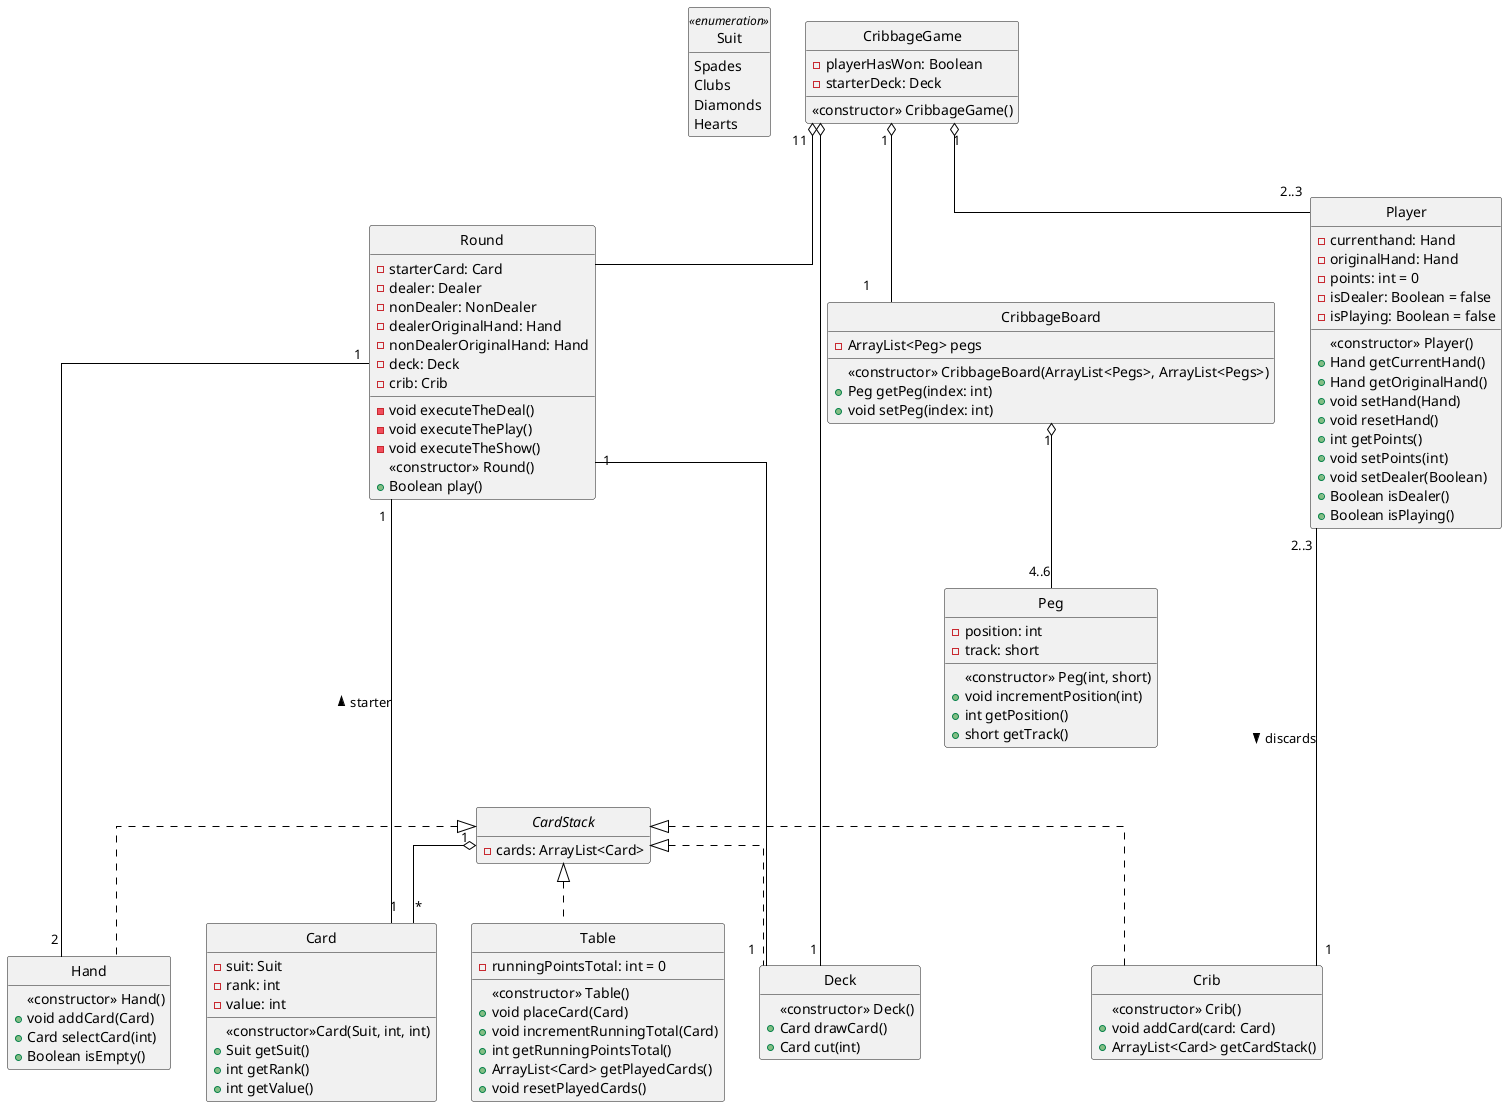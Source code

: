 @startuml system_model
skinparam linetype ortho
skinparam style strictuml
skinparam ArrowColor #black
hide empty members

/' Declarations '/

enum Suit << enumeration >> {
    Spades
    Clubs
    Diamonds
    Hearts
}

class Card {
    -suit: Suit
    -rank: int
    -value: int
    <<constructor>>Card(Suit, int, int)
    +Suit getSuit()
    +int getRank()
    +int getValue()
}

interface CardStack {
    -cards: ArrayList<Card>
}

class Deck {
    <<constructor>> Deck()
    +Card drawCard()
    +Card cut(int)
}

class Hand {
    <<constructor>> Hand()
    +void addCard(Card)
    +Card selectCard(int)
    +Boolean isEmpty()
}

class Crib {
    <<constructor>> Crib()
    +void addCard(card: Card)
    +ArrayList<Card> getCardStack()
}

class Peg {
    -position: int
    -track: short
    <<constructor>> Peg(int, short)
    +void incrementPosition(int)
    +int getPosition()
    +short getTrack()
}

class CribbageBoard {
    -ArrayList<Peg> pegs
    <<constructor>> CribbageBoard(ArrayList<Pegs>, ArrayList<Pegs>)
    +Peg getPeg(index: int)
    +void setPeg(index: int)
}

class Player {
    -currenthand: Hand
    -originalHand: Hand
    -points: int = 0
    -isDealer: Boolean = false
    -isPlaying: Boolean = false
    <<constructor>> Player()
    +Hand getCurrentHand()
    +Hand getOriginalHand()
    +void setHand(Hand)
    +void resetHand()
    +int getPoints()
    +void setPoints(int)
    +void setDealer(Boolean)
    +Boolean isDealer()
    +Boolean isPlaying()
}

class Table {
    -runningPointsTotal: int = 0
    <<constructor>> Table()
    +void placeCard(Card)
    +void incrementRunningTotal(Card)
    +int getRunningPointsTotal()
    +ArrayList<Card> getPlayedCards()
    +void resetPlayedCards()
}

class Round {
    -starterCard: Card
    -dealer: Dealer
    -nonDealer: NonDealer
    -dealerOriginalHand: Hand
    -nonDealerOriginalHand: Hand
    -deck: Deck
    -crib: Crib
    -void executeTheDeal()
    -void executeThePlay()
    -void executeTheShow()
    <<constructor>> Round()
    +Boolean play()
}

class CribbageGame {
    -playerHasWon: Boolean
    -starterDeck: Deck
    <<constructor>> CribbageGame()
}
/' Relationships '/

class Deck implements CardStack
class Hand implements CardStack
class Crib implements CardStack
class Table implements CardStack

CardStack "1" o-- "*" Card
CribbageBoard "1" o-- "4..6" Peg
Player "2..3" --- "1" Crib : discards >
Round "1" ---- "1" Card : starter <
Round "1" ---- "2" Hand
Round "1" ---- "1" Deck
CribbageGame "1" o-- "2..3" Player
CribbageGame "1" o-- Round
CribbageGame "1" o-- "1" Deck
CribbageGame "1" o-- "1" CribbageBoard

@enduml